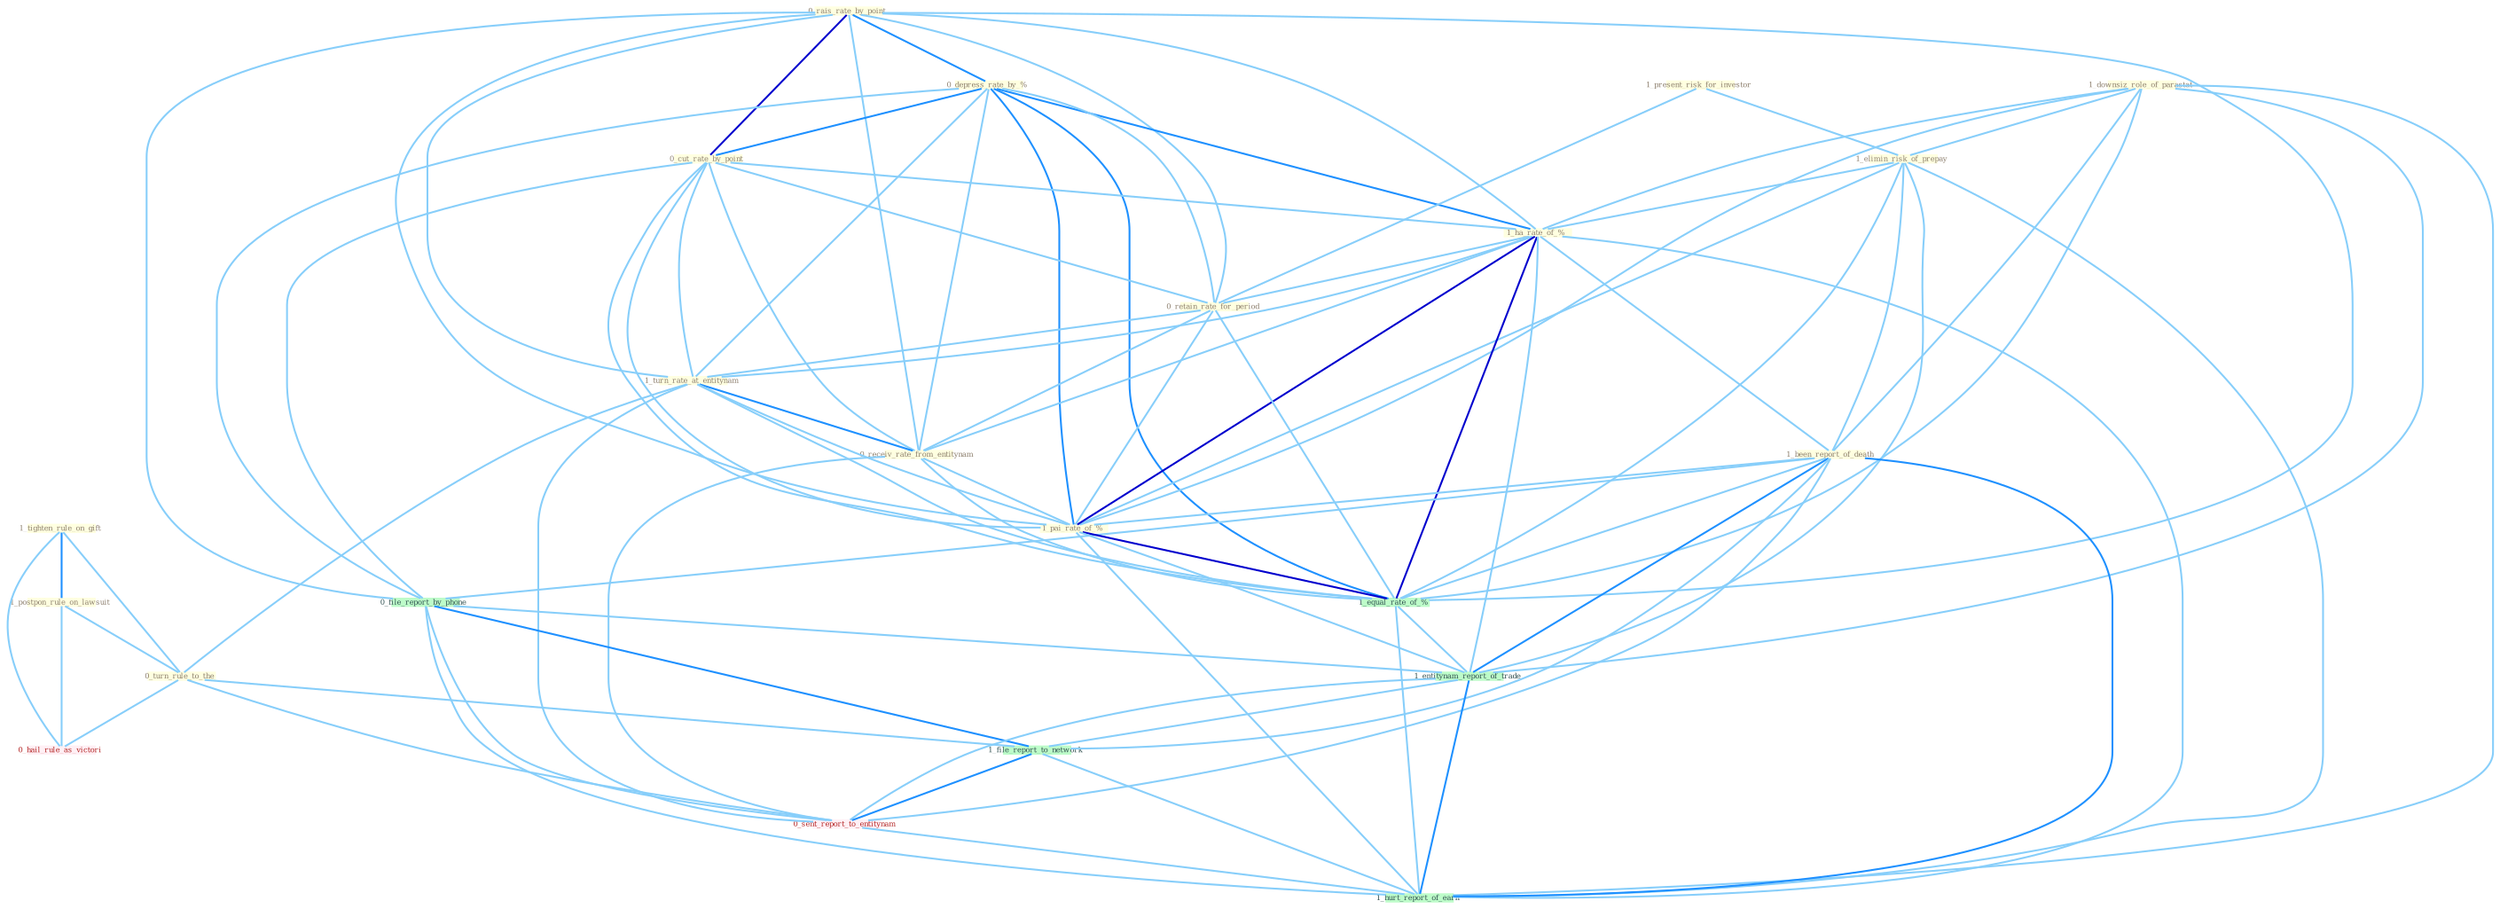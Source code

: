 Graph G{ 
    node
    [shape=polygon,style=filled,width=.5,height=.06,color="#BDFCC9",fixedsize=true,fontsize=4,
    fontcolor="#2f4f4f"];
    {node
    [color="#ffffe0", fontcolor="#8b7d6b"] "1_tighten_rule_on_gift " "0_rais_rate_by_point " "0_depress_rate_by_% " "1_downsiz_role_of_parastat " "1_postpon_rule_on_lawsuit " "0_cut_rate_by_point " "1_present_risk_for_investor " "1_elimin_risk_of_prepay " "1_ha_rate_of_% " "0_retain_rate_for_period " "1_been_report_of_death " "1_turn_rate_at_entitynam " "0_receiv_rate_from_entitynam " "1_pai_rate_of_% " "0_turn_rule_to_the "}
{node [color="#fff0f5", fontcolor="#b22222"] "0_hail_rule_as_victori " "0_sent_report_to_entitynam "}
edge [color="#B0E2FF"];

	"1_tighten_rule_on_gift " -- "1_postpon_rule_on_lawsuit " [w="2", color="#1e90ff" , len=0.8];
	"1_tighten_rule_on_gift " -- "0_turn_rule_to_the " [w="1", color="#87cefa" ];
	"1_tighten_rule_on_gift " -- "0_hail_rule_as_victori " [w="1", color="#87cefa" ];
	"0_rais_rate_by_point " -- "0_depress_rate_by_% " [w="2", color="#1e90ff" , len=0.8];
	"0_rais_rate_by_point " -- "0_cut_rate_by_point " [w="3", color="#0000cd" , len=0.6];
	"0_rais_rate_by_point " -- "1_ha_rate_of_% " [w="1", color="#87cefa" ];
	"0_rais_rate_by_point " -- "0_retain_rate_for_period " [w="1", color="#87cefa" ];
	"0_rais_rate_by_point " -- "1_turn_rate_at_entitynam " [w="1", color="#87cefa" ];
	"0_rais_rate_by_point " -- "0_receiv_rate_from_entitynam " [w="1", color="#87cefa" ];
	"0_rais_rate_by_point " -- "1_pai_rate_of_% " [w="1", color="#87cefa" ];
	"0_rais_rate_by_point " -- "0_file_report_by_phone " [w="1", color="#87cefa" ];
	"0_rais_rate_by_point " -- "1_equal_rate_of_% " [w="1", color="#87cefa" ];
	"0_depress_rate_by_% " -- "0_cut_rate_by_point " [w="2", color="#1e90ff" , len=0.8];
	"0_depress_rate_by_% " -- "1_ha_rate_of_% " [w="2", color="#1e90ff" , len=0.8];
	"0_depress_rate_by_% " -- "0_retain_rate_for_period " [w="1", color="#87cefa" ];
	"0_depress_rate_by_% " -- "1_turn_rate_at_entitynam " [w="1", color="#87cefa" ];
	"0_depress_rate_by_% " -- "0_receiv_rate_from_entitynam " [w="1", color="#87cefa" ];
	"0_depress_rate_by_% " -- "1_pai_rate_of_% " [w="2", color="#1e90ff" , len=0.8];
	"0_depress_rate_by_% " -- "0_file_report_by_phone " [w="1", color="#87cefa" ];
	"0_depress_rate_by_% " -- "1_equal_rate_of_% " [w="2", color="#1e90ff" , len=0.8];
	"1_downsiz_role_of_parastat " -- "1_elimin_risk_of_prepay " [w="1", color="#87cefa" ];
	"1_downsiz_role_of_parastat " -- "1_ha_rate_of_% " [w="1", color="#87cefa" ];
	"1_downsiz_role_of_parastat " -- "1_been_report_of_death " [w="1", color="#87cefa" ];
	"1_downsiz_role_of_parastat " -- "1_pai_rate_of_% " [w="1", color="#87cefa" ];
	"1_downsiz_role_of_parastat " -- "1_equal_rate_of_% " [w="1", color="#87cefa" ];
	"1_downsiz_role_of_parastat " -- "1_entitynam_report_of_trade " [w="1", color="#87cefa" ];
	"1_downsiz_role_of_parastat " -- "1_hurt_report_of_earn " [w="1", color="#87cefa" ];
	"1_postpon_rule_on_lawsuit " -- "0_turn_rule_to_the " [w="1", color="#87cefa" ];
	"1_postpon_rule_on_lawsuit " -- "0_hail_rule_as_victori " [w="1", color="#87cefa" ];
	"0_cut_rate_by_point " -- "1_ha_rate_of_% " [w="1", color="#87cefa" ];
	"0_cut_rate_by_point " -- "0_retain_rate_for_period " [w="1", color="#87cefa" ];
	"0_cut_rate_by_point " -- "1_turn_rate_at_entitynam " [w="1", color="#87cefa" ];
	"0_cut_rate_by_point " -- "0_receiv_rate_from_entitynam " [w="1", color="#87cefa" ];
	"0_cut_rate_by_point " -- "1_pai_rate_of_% " [w="1", color="#87cefa" ];
	"0_cut_rate_by_point " -- "0_file_report_by_phone " [w="1", color="#87cefa" ];
	"0_cut_rate_by_point " -- "1_equal_rate_of_% " [w="1", color="#87cefa" ];
	"1_present_risk_for_investor " -- "1_elimin_risk_of_prepay " [w="1", color="#87cefa" ];
	"1_present_risk_for_investor " -- "0_retain_rate_for_period " [w="1", color="#87cefa" ];
	"1_elimin_risk_of_prepay " -- "1_ha_rate_of_% " [w="1", color="#87cefa" ];
	"1_elimin_risk_of_prepay " -- "1_been_report_of_death " [w="1", color="#87cefa" ];
	"1_elimin_risk_of_prepay " -- "1_pai_rate_of_% " [w="1", color="#87cefa" ];
	"1_elimin_risk_of_prepay " -- "1_equal_rate_of_% " [w="1", color="#87cefa" ];
	"1_elimin_risk_of_prepay " -- "1_entitynam_report_of_trade " [w="1", color="#87cefa" ];
	"1_elimin_risk_of_prepay " -- "1_hurt_report_of_earn " [w="1", color="#87cefa" ];
	"1_ha_rate_of_% " -- "0_retain_rate_for_period " [w="1", color="#87cefa" ];
	"1_ha_rate_of_% " -- "1_been_report_of_death " [w="1", color="#87cefa" ];
	"1_ha_rate_of_% " -- "1_turn_rate_at_entitynam " [w="1", color="#87cefa" ];
	"1_ha_rate_of_% " -- "0_receiv_rate_from_entitynam " [w="1", color="#87cefa" ];
	"1_ha_rate_of_% " -- "1_pai_rate_of_% " [w="3", color="#0000cd" , len=0.6];
	"1_ha_rate_of_% " -- "1_equal_rate_of_% " [w="3", color="#0000cd" , len=0.6];
	"1_ha_rate_of_% " -- "1_entitynam_report_of_trade " [w="1", color="#87cefa" ];
	"1_ha_rate_of_% " -- "1_hurt_report_of_earn " [w="1", color="#87cefa" ];
	"0_retain_rate_for_period " -- "1_turn_rate_at_entitynam " [w="1", color="#87cefa" ];
	"0_retain_rate_for_period " -- "0_receiv_rate_from_entitynam " [w="1", color="#87cefa" ];
	"0_retain_rate_for_period " -- "1_pai_rate_of_% " [w="1", color="#87cefa" ];
	"0_retain_rate_for_period " -- "1_equal_rate_of_% " [w="1", color="#87cefa" ];
	"1_been_report_of_death " -- "1_pai_rate_of_% " [w="1", color="#87cefa" ];
	"1_been_report_of_death " -- "0_file_report_by_phone " [w="1", color="#87cefa" ];
	"1_been_report_of_death " -- "1_equal_rate_of_% " [w="1", color="#87cefa" ];
	"1_been_report_of_death " -- "1_entitynam_report_of_trade " [w="2", color="#1e90ff" , len=0.8];
	"1_been_report_of_death " -- "1_file_report_to_network " [w="1", color="#87cefa" ];
	"1_been_report_of_death " -- "0_sent_report_to_entitynam " [w="1", color="#87cefa" ];
	"1_been_report_of_death " -- "1_hurt_report_of_earn " [w="2", color="#1e90ff" , len=0.8];
	"1_turn_rate_at_entitynam " -- "0_receiv_rate_from_entitynam " [w="2", color="#1e90ff" , len=0.8];
	"1_turn_rate_at_entitynam " -- "1_pai_rate_of_% " [w="1", color="#87cefa" ];
	"1_turn_rate_at_entitynam " -- "0_turn_rule_to_the " [w="1", color="#87cefa" ];
	"1_turn_rate_at_entitynam " -- "1_equal_rate_of_% " [w="1", color="#87cefa" ];
	"1_turn_rate_at_entitynam " -- "0_sent_report_to_entitynam " [w="1", color="#87cefa" ];
	"0_receiv_rate_from_entitynam " -- "1_pai_rate_of_% " [w="1", color="#87cefa" ];
	"0_receiv_rate_from_entitynam " -- "1_equal_rate_of_% " [w="1", color="#87cefa" ];
	"0_receiv_rate_from_entitynam " -- "0_sent_report_to_entitynam " [w="1", color="#87cefa" ];
	"1_pai_rate_of_% " -- "1_equal_rate_of_% " [w="3", color="#0000cd" , len=0.6];
	"1_pai_rate_of_% " -- "1_entitynam_report_of_trade " [w="1", color="#87cefa" ];
	"1_pai_rate_of_% " -- "1_hurt_report_of_earn " [w="1", color="#87cefa" ];
	"0_turn_rule_to_the " -- "1_file_report_to_network " [w="1", color="#87cefa" ];
	"0_turn_rule_to_the " -- "0_hail_rule_as_victori " [w="1", color="#87cefa" ];
	"0_turn_rule_to_the " -- "0_sent_report_to_entitynam " [w="1", color="#87cefa" ];
	"0_file_report_by_phone " -- "1_entitynam_report_of_trade " [w="1", color="#87cefa" ];
	"0_file_report_by_phone " -- "1_file_report_to_network " [w="2", color="#1e90ff" , len=0.8];
	"0_file_report_by_phone " -- "0_sent_report_to_entitynam " [w="1", color="#87cefa" ];
	"0_file_report_by_phone " -- "1_hurt_report_of_earn " [w="1", color="#87cefa" ];
	"1_equal_rate_of_% " -- "1_entitynam_report_of_trade " [w="1", color="#87cefa" ];
	"1_equal_rate_of_% " -- "1_hurt_report_of_earn " [w="1", color="#87cefa" ];
	"1_entitynam_report_of_trade " -- "1_file_report_to_network " [w="1", color="#87cefa" ];
	"1_entitynam_report_of_trade " -- "0_sent_report_to_entitynam " [w="1", color="#87cefa" ];
	"1_entitynam_report_of_trade " -- "1_hurt_report_of_earn " [w="2", color="#1e90ff" , len=0.8];
	"1_file_report_to_network " -- "0_sent_report_to_entitynam " [w="2", color="#1e90ff" , len=0.8];
	"1_file_report_to_network " -- "1_hurt_report_of_earn " [w="1", color="#87cefa" ];
	"0_sent_report_to_entitynam " -- "1_hurt_report_of_earn " [w="1", color="#87cefa" ];
}